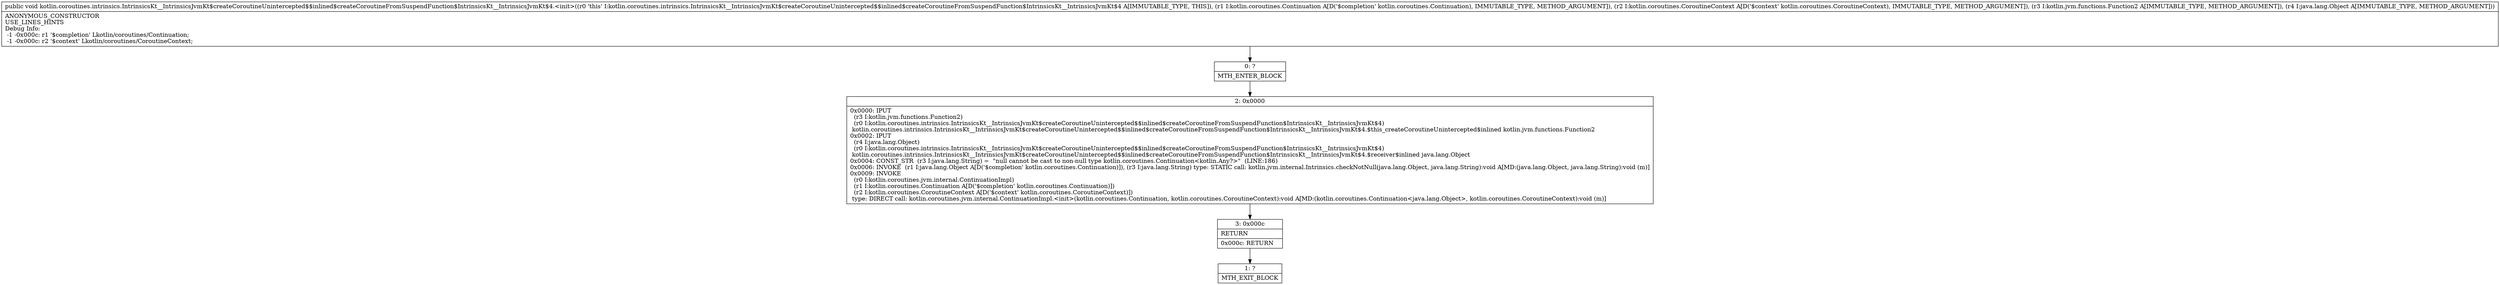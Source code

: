 digraph "CFG forkotlin.coroutines.intrinsics.IntrinsicsKt__IntrinsicsJvmKt$createCoroutineUnintercepted$$inlined$createCoroutineFromSuspendFunction$IntrinsicsKt__IntrinsicsJvmKt$4.\<init\>(Lkotlin\/coroutines\/Continuation;Lkotlin\/coroutines\/CoroutineContext;Lkotlin\/jvm\/functions\/Function2;Ljava\/lang\/Object;)V" {
Node_0 [shape=record,label="{0\:\ ?|MTH_ENTER_BLOCK\l}"];
Node_2 [shape=record,label="{2\:\ 0x0000|0x0000: IPUT  \l  (r3 I:kotlin.jvm.functions.Function2)\l  (r0 I:kotlin.coroutines.intrinsics.IntrinsicsKt__IntrinsicsJvmKt$createCoroutineUnintercepted$$inlined$createCoroutineFromSuspendFunction$IntrinsicsKt__IntrinsicsJvmKt$4)\l kotlin.coroutines.intrinsics.IntrinsicsKt__IntrinsicsJvmKt$createCoroutineUnintercepted$$inlined$createCoroutineFromSuspendFunction$IntrinsicsKt__IntrinsicsJvmKt$4.$this_createCoroutineUnintercepted$inlined kotlin.jvm.functions.Function2 \l0x0002: IPUT  \l  (r4 I:java.lang.Object)\l  (r0 I:kotlin.coroutines.intrinsics.IntrinsicsKt__IntrinsicsJvmKt$createCoroutineUnintercepted$$inlined$createCoroutineFromSuspendFunction$IntrinsicsKt__IntrinsicsJvmKt$4)\l kotlin.coroutines.intrinsics.IntrinsicsKt__IntrinsicsJvmKt$createCoroutineUnintercepted$$inlined$createCoroutineFromSuspendFunction$IntrinsicsKt__IntrinsicsJvmKt$4.$receiver$inlined java.lang.Object \l0x0004: CONST_STR  (r3 I:java.lang.String) =  \"null cannot be cast to non\-null type kotlin.coroutines.Continuation\<kotlin.Any?\>\"  (LINE:186)\l0x0006: INVOKE  (r1 I:java.lang.Object A[D('$completion' kotlin.coroutines.Continuation)]), (r3 I:java.lang.String) type: STATIC call: kotlin.jvm.internal.Intrinsics.checkNotNull(java.lang.Object, java.lang.String):void A[MD:(java.lang.Object, java.lang.String):void (m)]\l0x0009: INVOKE  \l  (r0 I:kotlin.coroutines.jvm.internal.ContinuationImpl)\l  (r1 I:kotlin.coroutines.Continuation A[D('$completion' kotlin.coroutines.Continuation)])\l  (r2 I:kotlin.coroutines.CoroutineContext A[D('$context' kotlin.coroutines.CoroutineContext)])\l type: DIRECT call: kotlin.coroutines.jvm.internal.ContinuationImpl.\<init\>(kotlin.coroutines.Continuation, kotlin.coroutines.CoroutineContext):void A[MD:(kotlin.coroutines.Continuation\<java.lang.Object\>, kotlin.coroutines.CoroutineContext):void (m)]\l}"];
Node_3 [shape=record,label="{3\:\ 0x000c|RETURN\l|0x000c: RETURN   \l}"];
Node_1 [shape=record,label="{1\:\ ?|MTH_EXIT_BLOCK\l}"];
MethodNode[shape=record,label="{public void kotlin.coroutines.intrinsics.IntrinsicsKt__IntrinsicsJvmKt$createCoroutineUnintercepted$$inlined$createCoroutineFromSuspendFunction$IntrinsicsKt__IntrinsicsJvmKt$4.\<init\>((r0 'this' I:kotlin.coroutines.intrinsics.IntrinsicsKt__IntrinsicsJvmKt$createCoroutineUnintercepted$$inlined$createCoroutineFromSuspendFunction$IntrinsicsKt__IntrinsicsJvmKt$4 A[IMMUTABLE_TYPE, THIS]), (r1 I:kotlin.coroutines.Continuation A[D('$completion' kotlin.coroutines.Continuation), IMMUTABLE_TYPE, METHOD_ARGUMENT]), (r2 I:kotlin.coroutines.CoroutineContext A[D('$context' kotlin.coroutines.CoroutineContext), IMMUTABLE_TYPE, METHOD_ARGUMENT]), (r3 I:kotlin.jvm.functions.Function2 A[IMMUTABLE_TYPE, METHOD_ARGUMENT]), (r4 I:java.lang.Object A[IMMUTABLE_TYPE, METHOD_ARGUMENT]))  | ANONYMOUS_CONSTRUCTOR\lUSE_LINES_HINTS\lDebug Info:\l  \-1 \-0x000c: r1 '$completion' Lkotlin\/coroutines\/Continuation;\l  \-1 \-0x000c: r2 '$context' Lkotlin\/coroutines\/CoroutineContext;\l}"];
MethodNode -> Node_0;Node_0 -> Node_2;
Node_2 -> Node_3;
Node_3 -> Node_1;
}

